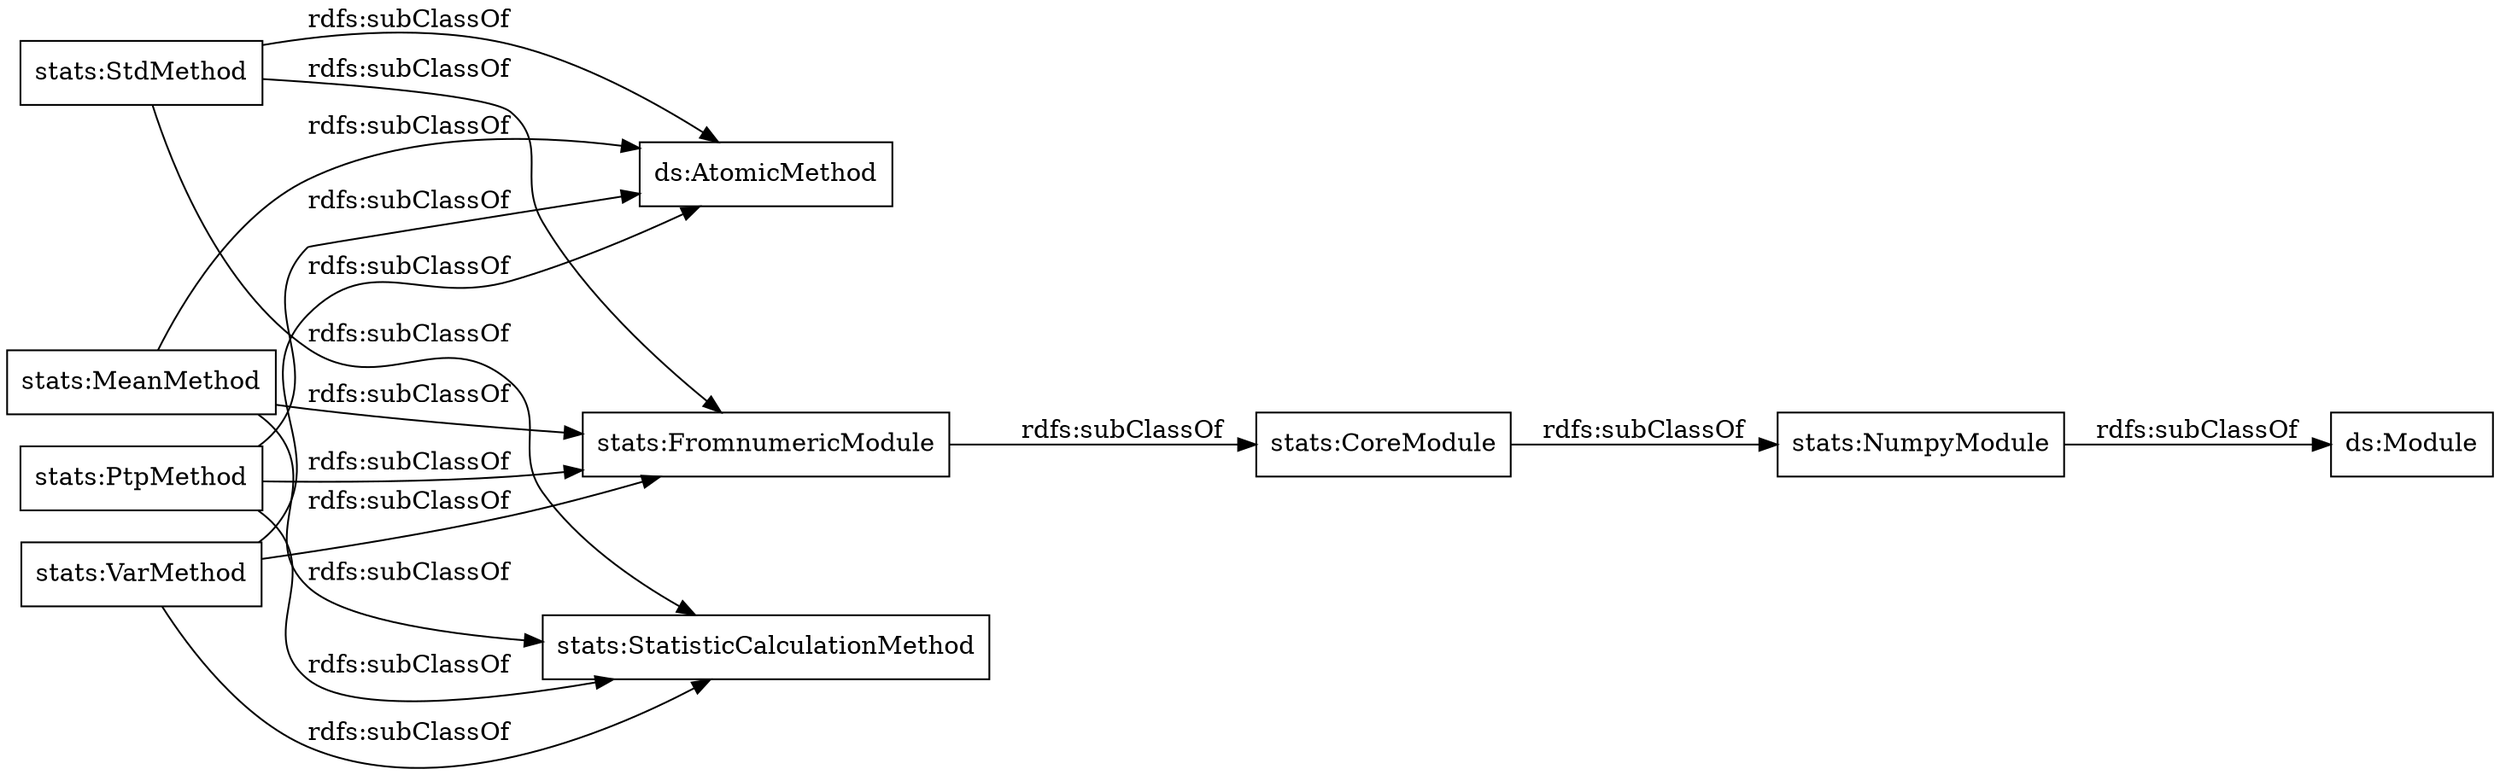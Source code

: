 digraph ar2dtool_diagram { 
rankdir=LR;
size="1000"
node [shape = rectangle, color="black"]; "stats:VarMethod" "stats:StdMethod" "stats:MeanMethod" "stats:FromnumericModule" "stats:PtpMethod" "stats:NumpyModule" "stats:CoreModule" ; /*classes style*/
	"stats:MeanMethod" -> "stats:StatisticCalculationMethod" [ label = "rdfs:subClassOf" ];
	"stats:MeanMethod" -> "stats:FromnumericModule" [ label = "rdfs:subClassOf" ];
	"stats:MeanMethod" -> "ds:AtomicMethod" [ label = "rdfs:subClassOf" ];
	"stats:FromnumericModule" -> "stats:CoreModule" [ label = "rdfs:subClassOf" ];
	"stats:PtpMethod" -> "stats:StatisticCalculationMethod" [ label = "rdfs:subClassOf" ];
	"stats:PtpMethod" -> "stats:FromnumericModule" [ label = "rdfs:subClassOf" ];
	"stats:PtpMethod" -> "ds:AtomicMethod" [ label = "rdfs:subClassOf" ];
	"stats:NumpyModule" -> "ds:Module" [ label = "rdfs:subClassOf" ];
	"stats:StdMethod" -> "stats:StatisticCalculationMethod" [ label = "rdfs:subClassOf" ];
	"stats:StdMethod" -> "stats:FromnumericModule" [ label = "rdfs:subClassOf" ];
	"stats:StdMethod" -> "ds:AtomicMethod" [ label = "rdfs:subClassOf" ];
	"stats:VarMethod" -> "stats:StatisticCalculationMethod" [ label = "rdfs:subClassOf" ];
	"stats:VarMethod" -> "stats:FromnumericModule" [ label = "rdfs:subClassOf" ];
	"stats:VarMethod" -> "ds:AtomicMethod" [ label = "rdfs:subClassOf" ];
	"stats:CoreModule" -> "stats:NumpyModule" [ label = "rdfs:subClassOf" ];

}
